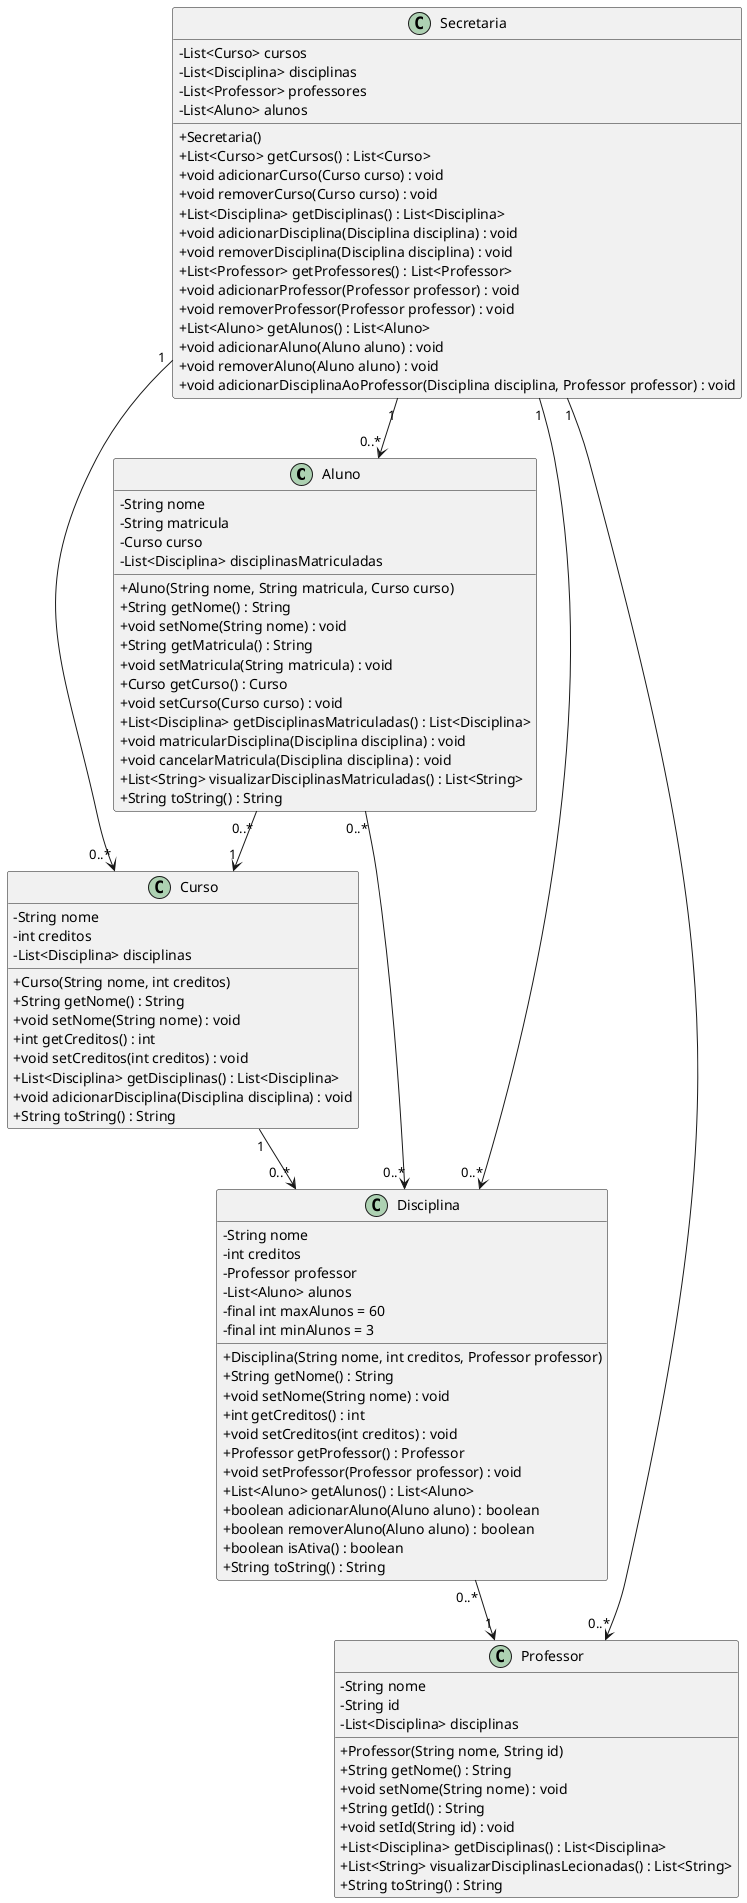 @startuml
skinparam classAttributeIconSize 0

class Aluno {
    - String nome
    - String matricula
    - Curso curso
    - List<Disciplina> disciplinasMatriculadas
    + Aluno(String nome, String matricula, Curso curso)
    + String getNome() : String
    + void setNome(String nome) : void
    + String getMatricula() : String
    + void setMatricula(String matricula) : void
    + Curso getCurso() : Curso
    + void setCurso(Curso curso) : void
    + List<Disciplina> getDisciplinasMatriculadas() : List<Disciplina>
    + void matricularDisciplina(Disciplina disciplina) : void
    + void cancelarMatricula(Disciplina disciplina) : void
    + List<String> visualizarDisciplinasMatriculadas() : List<String>
    + String toString() : String
}

class Curso {
    - String nome
    - int creditos
    - List<Disciplina> disciplinas
    + Curso(String nome, int creditos)
    + String getNome() : String
    + void setNome(String nome) : void
    + int getCreditos() : int
    + void setCreditos(int creditos) : void
    + List<Disciplina> getDisciplinas() : List<Disciplina>
    + void adicionarDisciplina(Disciplina disciplina) : void
    + String toString() : String
}

class Disciplina {
    - String nome
    - int creditos
    - Professor professor
    - List<Aluno> alunos
    - final int maxAlunos = 60
    - final int minAlunos = 3
    + Disciplina(String nome, int creditos, Professor professor)
    + String getNome() : String
    + void setNome(String nome) : void
    + int getCreditos() : int
    + void setCreditos(int creditos) : void
    + Professor getProfessor() : Professor
    + void setProfessor(Professor professor) : void
    + List<Aluno> getAlunos() : List<Aluno>
    + boolean adicionarAluno(Aluno aluno) : boolean
    + boolean removerAluno(Aluno aluno) : boolean
    + boolean isAtiva() : boolean
    + String toString() : String
}

class Professor {
    - String nome
    - String id
    - List<Disciplina> disciplinas
    + Professor(String nome, String id)
    + String getNome() : String
    + void setNome(String nome) : void
    + String getId() : String
    + void setId(String id) : void
    + List<Disciplina> getDisciplinas() : List<Disciplina>
    + List<String> visualizarDisciplinasLecionadas() : List<String>
    + String toString() : String
}

class Secretaria {
    - List<Curso> cursos
    - List<Disciplina> disciplinas
    - List<Professor> professores
    - List<Aluno> alunos
    + Secretaria()
    + List<Curso> getCursos() : List<Curso>
    + void adicionarCurso(Curso curso) : void
    + void removerCurso(Curso curso) : void
    + List<Disciplina> getDisciplinas() : List<Disciplina>
    + void adicionarDisciplina(Disciplina disciplina) : void
    + void removerDisciplina(Disciplina disciplina) : void
    + List<Professor> getProfessores() : List<Professor>
    + void adicionarProfessor(Professor professor) : void
    + void removerProfessor(Professor professor) : void
    + List<Aluno> getAlunos() : List<Aluno>
    + void adicionarAluno(Aluno aluno) : void
    + void removerAluno(Aluno aluno) : void
    + void adicionarDisciplinaAoProfessor(Disciplina disciplina, Professor professor) : void
}

Aluno "0..*" --> "0..*" Disciplina
Aluno "0..*" --> "1" Curso
Disciplina "0..*" --> "1" Professor
Curso "1" --> "0..*" Disciplina
Secretaria "1" --> "0..*" Curso
Secretaria "1" --> "0..*" Disciplina
Secretaria "1" --> "0..*" Professor
Secretaria "1" --> "0..*" Aluno
@enduml
